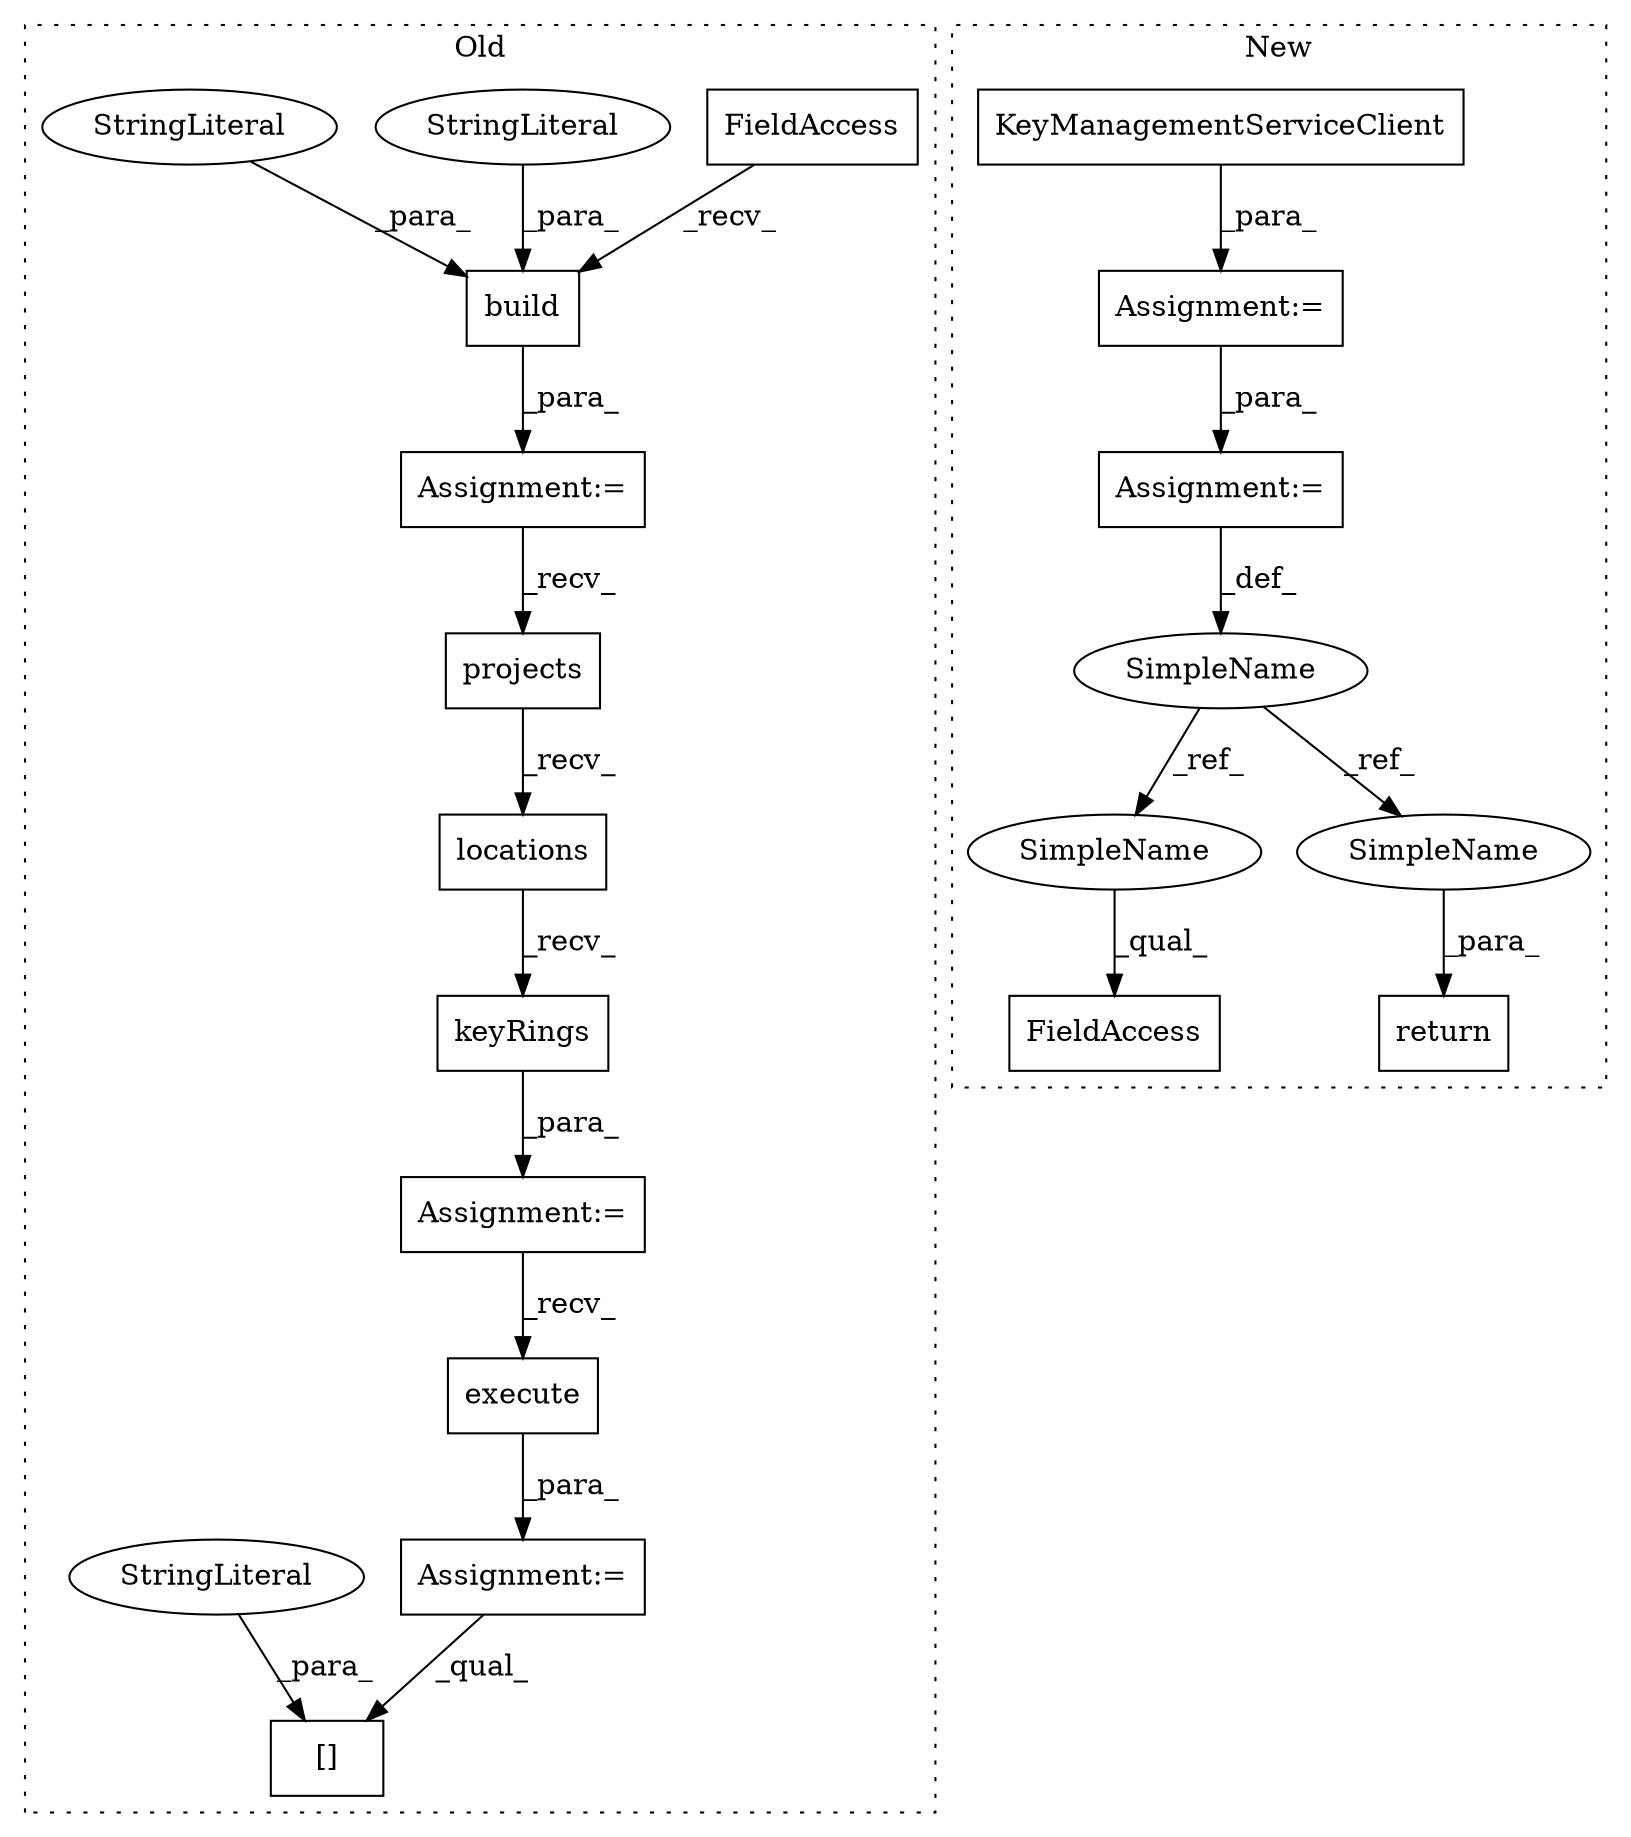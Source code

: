 digraph G {
subgraph cluster0 {
1 [label="build" a="32" s="324,345" l="6,1" shape="box"];
3 [label="FieldAccess" a="22" s="298" l="25" shape="box"];
4 [label="StringLiteral" a="45" s="341" l="4" shape="ellipse"];
5 [label="projects" a="32" s="441" l="10" shape="box"];
6 [label="[]" a="2" s="583,598" l="9,1" shape="box"];
7 [label="execute" a="32" s="533" l="9" shape="box"];
8 [label="StringLiteral" a="45" s="330" l="10" shape="ellipse"];
9 [label="StringLiteral" a="45" s="592" l="6" shape="ellipse"];
12 [label="locations" a="32" s="452" l="11" shape="box"];
13 [label="Assignment:=" a="7" s="524" l="1" shape="box"];
15 [label="Assignment:=" a="7" s="297" l="1" shape="box"];
17 [label="keyRings" a="32" s="464" l="10" shape="box"];
19 [label="Assignment:=" a="7" s="429" l="1" shape="box"];
label = "Old";
style="dotted";
}
subgraph cluster1 {
2 [label="return" a="41" s="632" l="7" shape="box"];
10 [label="SimpleName" a="42" s="511" l="8" shape="ellipse"];
11 [label="FieldAccess" a="22" s="611" l="13" shape="box"];
14 [label="Assignment:=" a="7" s="519" l="1" shape="box"];
16 [label="Assignment:=" a="7" s="477" l="1" shape="box"];
18 [label="KeyManagementServiceClient" a="32" s="304" l="28" shape="box"];
20 [label="SimpleName" a="42" s="611" l="8" shape="ellipse"];
21 [label="SimpleName" a="42" s="639" l="8" shape="ellipse"];
label = "New";
style="dotted";
}
1 -> 15 [label="_para_"];
3 -> 1 [label="_recv_"];
4 -> 1 [label="_para_"];
5 -> 12 [label="_recv_"];
7 -> 13 [label="_para_"];
8 -> 1 [label="_para_"];
9 -> 6 [label="_para_"];
10 -> 21 [label="_ref_"];
10 -> 20 [label="_ref_"];
12 -> 17 [label="_recv_"];
13 -> 6 [label="_qual_"];
14 -> 10 [label="_def_"];
15 -> 5 [label="_recv_"];
16 -> 14 [label="_para_"];
17 -> 19 [label="_para_"];
18 -> 16 [label="_para_"];
19 -> 7 [label="_recv_"];
20 -> 11 [label="_qual_"];
21 -> 2 [label="_para_"];
}